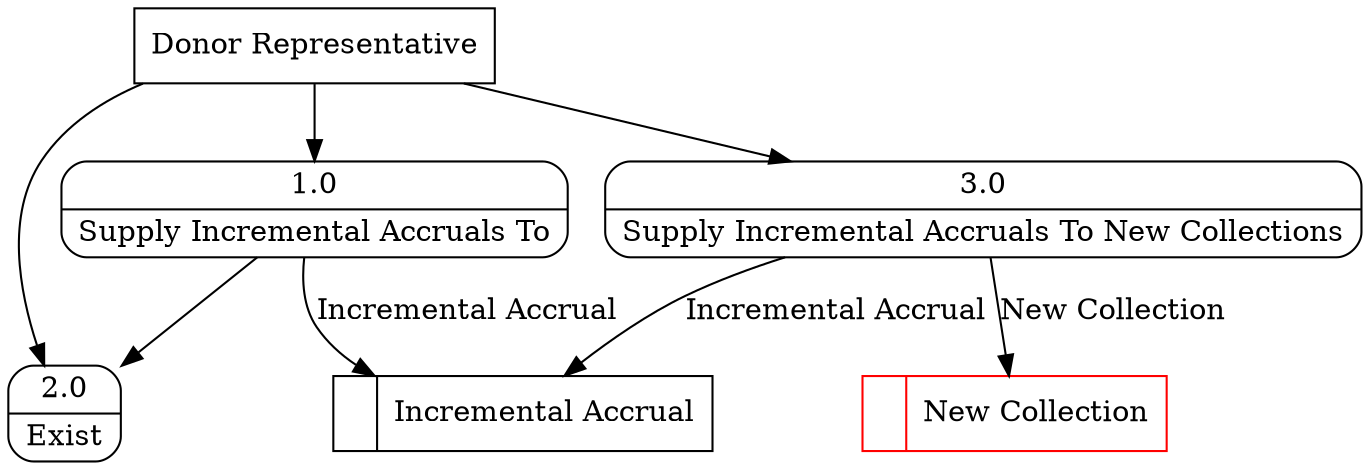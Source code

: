 digraph dfd2{ 
node[shape=record]
200 [label="<f0>  |<f1> Incremental Accrual " ];
201 [label="<f0>  |<f1> New Collection " color=red];
202 [label="Donor Representative" shape=box];
203 [label="{<f0> 1.0|<f1> Supply Incremental Accruals To }" shape=Mrecord];
204 [label="{<f0> 2.0|<f1> Exist }" shape=Mrecord];
205 [label="{<f0> 3.0|<f1> Supply Incremental Accruals To New Collections }" shape=Mrecord];
202 -> 203
202 -> 204
202 -> 205
203 -> 204
203 -> 200 [label="Incremental Accrual"]
205 -> 200 [label="Incremental Accrual"]
205 -> 201 [label="New Collection"]
}